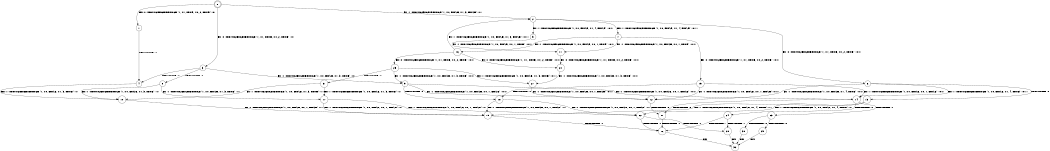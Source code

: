 digraph BCG {
size = "7, 10.5";
center = TRUE;
node [shape = circle];
0 [peripheries = 2];
0 -> 1 [label = "EX !0 !ATOMIC_EXCH_BRANCH (1, +1, TRUE, +0, 2, TRUE) !:0:"];
0 -> 2 [label = "EX !1 !ATOMIC_EXCH_BRANCH (1, +0, FALSE, +1, 3, FALSE) !:0:"];
0 -> 3 [label = "EX !0 !ATOMIC_EXCH_BRANCH (1, +1, TRUE, +0, 2, TRUE) !:0:"];
1 -> 4 [label = "TERMINATE !0"];
2 -> 5 [label = "EX !1 !ATOMIC_EXCH_BRANCH (1, +0, FALSE, +1, 4, FALSE) !:0:1:"];
2 -> 6 [label = "EX !0 !ATOMIC_EXCH_BRANCH (1, +1, TRUE, +0, 2, TRUE) !:0:1:"];
2 -> 7 [label = "EX !1 !ATOMIC_EXCH_BRANCH (1, +0, FALSE, +1, 4, FALSE) !:0:1:"];
3 -> 4 [label = "TERMINATE !0"];
3 -> 8 [label = "TERMINATE !0"];
3 -> 9 [label = "EX !1 !ATOMIC_EXCH_BRANCH (1, +0, FALSE, +1, 3, TRUE) !:0:"];
4 -> 10 [label = "EX !1 !ATOMIC_EXCH_BRANCH (1, +0, FALSE, +1, 3, TRUE) !:1:"];
5 -> 11 [label = "EX !1 !ATOMIC_EXCH_BRANCH (1, +0, FALSE, +0, 1, TRUE) !:0:1:"];
6 -> 12 [label = "EX !1 !ATOMIC_EXCH_BRANCH (1, +0, FALSE, +1, 4, TRUE) !:0:1:"];
6 -> 13 [label = "TERMINATE !0"];
6 -> 14 [label = "EX !1 !ATOMIC_EXCH_BRANCH (1, +0, FALSE, +1, 4, TRUE) !:0:1:"];
7 -> 11 [label = "EX !1 !ATOMIC_EXCH_BRANCH (1, +0, FALSE, +0, 1, TRUE) !:0:1:"];
7 -> 15 [label = "EX !0 !ATOMIC_EXCH_BRANCH (1, +1, TRUE, +0, 2, TRUE) !:0:1:"];
7 -> 16 [label = "EX !1 !ATOMIC_EXCH_BRANCH (1, +0, FALSE, +0, 1, TRUE) !:0:1:"];
8 -> 10 [label = "EX !1 !ATOMIC_EXCH_BRANCH (1, +0, FALSE, +1, 3, TRUE) !:1:"];
8 -> 17 [label = "EX !1 !ATOMIC_EXCH_BRANCH (1, +0, FALSE, +1, 3, TRUE) !:1:"];
9 -> 12 [label = "EX !1 !ATOMIC_EXCH_BRANCH (1, +0, FALSE, +0, 1, FALSE) !:0:1:"];
9 -> 18 [label = "TERMINATE !0"];
9 -> 14 [label = "EX !1 !ATOMIC_EXCH_BRANCH (1, +0, FALSE, +0, 1, FALSE) !:0:1:"];
10 -> 19 [label = "EX !1 !ATOMIC_EXCH_BRANCH (1, +0, FALSE, +0, 1, FALSE) !:1:"];
11 -> 20 [label = "EX !0 !ATOMIC_EXCH_BRANCH (1, +1, TRUE, +0, 2, TRUE) !:0:1:"];
12 -> 21 [label = "TERMINATE !0"];
13 -> 19 [label = "EX !1 !ATOMIC_EXCH_BRANCH (1, +0, FALSE, +1, 4, TRUE) !:1:"];
13 -> 22 [label = "EX !1 !ATOMIC_EXCH_BRANCH (1, +0, FALSE, +1, 4, TRUE) !:1:"];
14 -> 21 [label = "TERMINATE !0"];
14 -> 23 [label = "TERMINATE !1"];
14 -> 24 [label = "TERMINATE !0"];
15 -> 12 [label = "EX !1 !ATOMIC_EXCH_BRANCH (1, +0, FALSE, +0, 1, FALSE) !:0:1:"];
15 -> 18 [label = "TERMINATE !0"];
15 -> 14 [label = "EX !1 !ATOMIC_EXCH_BRANCH (1, +0, FALSE, +0, 1, FALSE) !:0:1:"];
16 -> 20 [label = "EX !0 !ATOMIC_EXCH_BRANCH (1, +1, TRUE, +0, 2, TRUE) !:0:1:"];
16 -> 25 [label = "EX !0 !ATOMIC_EXCH_BRANCH (1, +1, TRUE, +0, 2, TRUE) !:0:1:"];
16 -> 2 [label = "EX !1 !ATOMIC_EXCH_BRANCH (1, +0, FALSE, +1, 3, FALSE) !:0:1:"];
17 -> 19 [label = "EX !1 !ATOMIC_EXCH_BRANCH (1, +0, FALSE, +0, 1, FALSE) !:1:"];
17 -> 22 [label = "EX !1 !ATOMIC_EXCH_BRANCH (1, +0, FALSE, +0, 1, FALSE) !:1:"];
18 -> 19 [label = "EX !1 !ATOMIC_EXCH_BRANCH (1, +0, FALSE, +0, 1, FALSE) !:1:"];
18 -> 22 [label = "EX !1 !ATOMIC_EXCH_BRANCH (1, +0, FALSE, +0, 1, FALSE) !:1:"];
19 -> 26 [label = "TERMINATE !1"];
20 -> 27 [label = "EX !1 !ATOMIC_EXCH_BRANCH (1, +0, FALSE, +1, 3, TRUE) !:0:1:"];
21 -> 26 [label = "TERMINATE !1"];
22 -> 26 [label = "TERMINATE !1"];
22 -> 28 [label = "TERMINATE !1"];
23 -> 29 [label = "TERMINATE !0"];
23 -> 30 [label = "TERMINATE !0"];
24 -> 26 [label = "TERMINATE !1"];
24 -> 28 [label = "TERMINATE !1"];
25 -> 27 [label = "EX !1 !ATOMIC_EXCH_BRANCH (1, +0, FALSE, +1, 3, TRUE) !:0:1:"];
25 -> 31 [label = "TERMINATE !0"];
25 -> 9 [label = "EX !1 !ATOMIC_EXCH_BRANCH (1, +0, FALSE, +1, 3, TRUE) !:0:1:"];
26 -> 32 [label = "exit"];
27 -> 12 [label = "EX !1 !ATOMIC_EXCH_BRANCH (1, +0, FALSE, +0, 1, FALSE) !:0:1:"];
28 -> 32 [label = "exit"];
29 -> 32 [label = "exit"];
30 -> 32 [label = "exit"];
31 -> 10 [label = "EX !1 !ATOMIC_EXCH_BRANCH (1, +0, FALSE, +1, 3, TRUE) !:1:"];
31 -> 17 [label = "EX !1 !ATOMIC_EXCH_BRANCH (1, +0, FALSE, +1, 3, TRUE) !:1:"];
}
